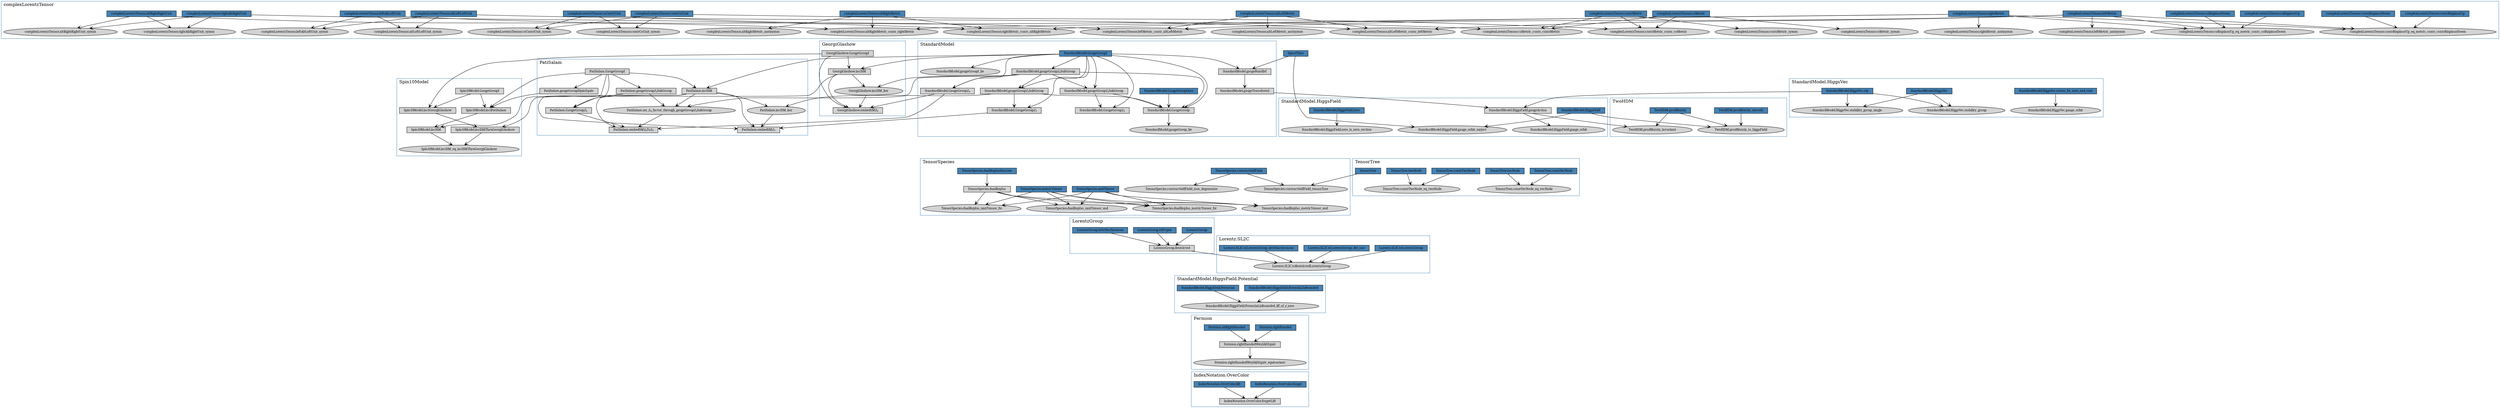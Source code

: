 strict digraph G {
    graph [
    pack=true;
    packmode="array1";
    ];
    tooltip = "Informal HepLean graph";
    node [margin="0.2,0.05";  fontsize=10;  fontname="Georgia", height=0.1];
    bgcolor="white";
    labelloc="t";
    labeljust="l";
    edge [arrowhead=vee];
subgraph cluster_TwoHDM
      {
          label="TwoHDM";
          color=steelblue;
              }
subgraph cluster_LorentzGroup
      {
          label="LorentzGroup";
          color=steelblue;
              }
subgraph cluster_StandardModel_HiggsVec
      {
          label="StandardModel.HiggsVec";
          color=steelblue;
              }
subgraph cluster_Fermion
      {
          label="Fermion";
          color=steelblue;
              }
subgraph cluster_TensorSpecies
      {
          label="TensorSpecies";
          color=steelblue;
              }
subgraph cluster_StandardModel
      {
          label="StandardModel";
          color=steelblue;
              }
subgraph cluster_GeorgiGlashow
      {
          label="GeorgiGlashow";
          color=steelblue;
              }
subgraph cluster_PatiSalam
      {
          label="PatiSalam";
          color=steelblue;
              }
subgraph cluster_complexLorentzTensor
      {
          label="complexLorentzTensor";
          color=steelblue;
              }
subgraph cluster_StandardModel_HiggsField
      {
          label="StandardModel.HiggsField";
          color=steelblue;
              }
subgraph cluster_Lorentz_SL2C
      {
          label="Lorentz.SL2C";
          color=steelblue;
              }
subgraph cluster_StandardModel_HiggsField_Potential
      {
          label="StandardModel.HiggsField.Potential";
          color=steelblue;
              }
subgraph cluster_TensorTree
      {
          label="TensorTree";
          color=steelblue;
              }
subgraph cluster_Spin10Model
      {
          label="Spin10Model";
          color=steelblue;
              }
subgraph cluster_IndexNotation_OverColor
      {
          label="IndexNotation.OverColor";
          color=steelblue;
              }
subgraph cluster_StandardModel { "StandardModel.GaugeGroupI"[label="StandardModel.GaugeGroupI", shape=box, style=filled, fillcolor=steelblue,
    tooltip="The global gauge group of the Standard Model with no discrete quotients.
The `I` in the Name is an indication of the statement that this has no discrete quotients. "]; }
subgraph cluster_StandardModel { "StandardModel.GaugeGroupI"[label="StandardModel.GaugeGroupI", shape=box, style=filled, fillcolor=steelblue,
    tooltip="The global gauge group of the Standard Model with no discrete quotients.
The `I` in the Name is an indication of the statement that this has no discrete quotients. "]; }
subgraph cluster_TwoHDM { "TwoHDM.prodMatrix"[label="TwoHDM.prodMatrix", shape=box, style=filled, fillcolor=steelblue,
    tooltip="For two Higgs fields `Φ₁` and `Φ₂`, the map from space time to 2 x 2 complex matrices
defined by `((Φ₁^†Φ₁, Φ₂^†Φ₁), (Φ₁^†Φ₂, Φ₂^†Φ₂))`. "]; }
subgraph cluster_TwoHDM { "TwoHDM.prodMatrix"[label="TwoHDM.prodMatrix", shape=box, style=filled, fillcolor=steelblue,
    tooltip="For two Higgs fields `Φ₁` and `Φ₂`, the map from space time to 2 x 2 complex matrices
defined by `((Φ₁^†Φ₁, Φ₂^†Φ₁), (Φ₁^†Φ₂, Φ₂^†Φ₂))`. "]; }
subgraph cluster_StandardModel_HiggsField { "StandardModel.HiggsField"[label="StandardModel.HiggsField", shape=box, style=filled, fillcolor=steelblue,
    tooltip="A Higgs field is a smooth section of the Higgs bundle. "]; }
subgraph cluster_TwoHDM { "TwoHDM.prodMatrix_smooth"[label="TwoHDM.prodMatrix_smooth", shape=box, style=filled, fillcolor=steelblue,
    tooltip="The map `prodMatrix` is a smooth function on spacetime. "]; }
subgraph cluster_complexLorentzTensor { "complexLorentzTensor.contrBispinorUp"[label="complexLorentzTensor.contrBispinorUp", shape=box, style=filled, fillcolor=steelblue,
    tooltip="A bispinor `pᵃᵃ` created from a lorentz vector `p^μ`. "]; }
subgraph cluster_complexLorentzTensor { "complexLorentzTensor.contrBispinorDown"[label="complexLorentzTensor.contrBispinorDown", shape=box, style=filled, fillcolor=steelblue,
    tooltip="A bispinor `pₐₐ` created from a lorentz vector `p^μ`. "]; }
subgraph cluster_complexLorentzTensor { "complexLorentzTensor.leftMetric"[label="complexLorentzTensor.leftMetric", shape=box, style=filled, fillcolor=steelblue,
    tooltip="The metric `εᵃᵃ` as a complex Lorentz tensor. "]; }
subgraph cluster_complexLorentzTensor { "complexLorentzTensor.rightMetric"[label="complexLorentzTensor.rightMetric", shape=box, style=filled, fillcolor=steelblue,
    tooltip="The metric `ε^{dot a}^{dot a}` as a complex Lorentz tensor. "]; }
subgraph cluster_complexLorentzTensor { "complexLorentzTensor.coBispinorUp"[label="complexLorentzTensor.coBispinorUp", shape=box, style=filled, fillcolor=steelblue,
    tooltip="A bispinor `pᵃᵃ` created from a lorentz vector `p_μ`. "]; }
subgraph cluster_complexLorentzTensor { "complexLorentzTensor.coBispinorDown"[label="complexLorentzTensor.coBispinorDown", shape=box, style=filled, fillcolor=steelblue,
    tooltip="A bispinor `pₐₐ` created from a lorentz vector `p_μ`. "]; }
subgraph cluster_complexLorentzTensor { "complexLorentzTensor.leftMetric"[label="complexLorentzTensor.leftMetric", shape=box, style=filled, fillcolor=steelblue,
    tooltip="The metric `εᵃᵃ` as a complex Lorentz tensor. "]; }
subgraph cluster_complexLorentzTensor { "complexLorentzTensor.rightMetric"[label="complexLorentzTensor.rightMetric", shape=box, style=filled, fillcolor=steelblue,
    tooltip="The metric `ε^{dot a}^{dot a}` as a complex Lorentz tensor. "]; }
subgraph cluster_complexLorentzTensor { "complexLorentzTensor.coMetric"[label="complexLorentzTensor.coMetric", shape=box, style=filled, fillcolor=steelblue,
    tooltip="The metric `ηᵢᵢ` as a complex Lorentz tensor. "]; }
subgraph cluster_complexLorentzTensor { "complexLorentzTensor.contrMetric"[label="complexLorentzTensor.contrMetric", shape=box, style=filled, fillcolor=steelblue,
    tooltip="The metric `ηⁱⁱ` as a complex Lorentz tensor. "]; }
subgraph cluster_complexLorentzTensor { "complexLorentzTensor.leftMetric"[label="complexLorentzTensor.leftMetric", shape=box, style=filled, fillcolor=steelblue,
    tooltip="The metric `εᵃᵃ` as a complex Lorentz tensor. "]; }
subgraph cluster_complexLorentzTensor { "complexLorentzTensor.rightMetric"[label="complexLorentzTensor.rightMetric", shape=box, style=filled, fillcolor=steelblue,
    tooltip="The metric `ε^{dot a}^{dot a}` as a complex Lorentz tensor. "]; }
subgraph cluster_complexLorentzTensor { "complexLorentzTensor.altLeftMetric"[label="complexLorentzTensor.altLeftMetric", shape=box, style=filled, fillcolor=steelblue,
    tooltip="The metric `εₐₐ` as a complex Lorentz tensor. "]; }
subgraph cluster_complexLorentzTensor { "complexLorentzTensor.altRightMetric"[label="complexLorentzTensor.altRightMetric", shape=box, style=filled, fillcolor=steelblue,
    tooltip="The metric `ε_{dot a}_{dot a}` as a complex Lorentz tensor. "]; }
subgraph cluster_complexLorentzTensor { "complexLorentzTensor.coMetric"[label="complexLorentzTensor.coMetric", shape=box, style=filled, fillcolor=steelblue,
    tooltip="The metric `ηᵢᵢ` as a complex Lorentz tensor. "]; }
subgraph cluster_complexLorentzTensor { "complexLorentzTensor.contrMetric"[label="complexLorentzTensor.contrMetric", shape=box, style=filled, fillcolor=steelblue,
    tooltip="The metric `ηⁱⁱ` as a complex Lorentz tensor. "]; }
subgraph cluster_complexLorentzTensor { "complexLorentzTensor.coContrUnit"[label="complexLorentzTensor.coContrUnit", shape=box, style=filled, fillcolor=steelblue,
    tooltip="The unit `δᵢⁱ` as a complex Lorentz tensor. "]; }
subgraph cluster_complexLorentzTensor { "complexLorentzTensor.contrMetric"[label="complexLorentzTensor.contrMetric", shape=box, style=filled, fillcolor=steelblue,
    tooltip="The metric `ηⁱⁱ` as a complex Lorentz tensor. "]; }
subgraph cluster_complexLorentzTensor { "complexLorentzTensor.coMetric"[label="complexLorentzTensor.coMetric", shape=box, style=filled, fillcolor=steelblue,
    tooltip="The metric `ηᵢᵢ` as a complex Lorentz tensor. "]; }
subgraph cluster_complexLorentzTensor { "complexLorentzTensor.contrCoUnit"[label="complexLorentzTensor.contrCoUnit", shape=box, style=filled, fillcolor=steelblue,
    tooltip="The unit `δⁱᵢ` as a complex Lorentz tensor. "]; }
subgraph cluster_complexLorentzTensor { "complexLorentzTensor.leftMetric"[label="complexLorentzTensor.leftMetric", shape=box, style=filled, fillcolor=steelblue,
    tooltip="The metric `εᵃᵃ` as a complex Lorentz tensor. "]; }
subgraph cluster_complexLorentzTensor { "complexLorentzTensor.altLeftMetric"[label="complexLorentzTensor.altLeftMetric", shape=box, style=filled, fillcolor=steelblue,
    tooltip="The metric `εₐₐ` as a complex Lorentz tensor. "]; }
subgraph cluster_complexLorentzTensor { "complexLorentzTensor.leftAltLeftUnit"[label="complexLorentzTensor.leftAltLeftUnit", shape=box, style=filled, fillcolor=steelblue,
    tooltip="The unit `δᵃₐ` as a complex Lorentz tensor. "]; }
subgraph cluster_complexLorentzTensor { "complexLorentzTensor.rightMetric"[label="complexLorentzTensor.rightMetric", shape=box, style=filled, fillcolor=steelblue,
    tooltip="The metric `ε^{dot a}^{dot a}` as a complex Lorentz tensor. "]; }
subgraph cluster_complexLorentzTensor { "complexLorentzTensor.altRightMetric"[label="complexLorentzTensor.altRightMetric", shape=box, style=filled, fillcolor=steelblue,
    tooltip="The metric `ε_{dot a}_{dot a}` as a complex Lorentz tensor. "]; }
subgraph cluster_complexLorentzTensor { "complexLorentzTensor.rightAltRightUnit"[label="complexLorentzTensor.rightAltRightUnit", shape=box, style=filled, fillcolor=steelblue,
    tooltip="The unit `δ^{dot a}_{dot a}` as a complex Lorentz tensor. "]; }
subgraph cluster_complexLorentzTensor { "complexLorentzTensor.altLeftMetric"[label="complexLorentzTensor.altLeftMetric", shape=box, style=filled, fillcolor=steelblue,
    tooltip="The metric `εₐₐ` as a complex Lorentz tensor. "]; }
subgraph cluster_complexLorentzTensor { "complexLorentzTensor.leftMetric"[label="complexLorentzTensor.leftMetric", shape=box, style=filled, fillcolor=steelblue,
    tooltip="The metric `εᵃᵃ` as a complex Lorentz tensor. "]; }
subgraph cluster_complexLorentzTensor { "complexLorentzTensor.altLeftLeftUnit"[label="complexLorentzTensor.altLeftLeftUnit", shape=box, style=filled, fillcolor=steelblue,
    tooltip="The unit `δₐᵃ` as a complex Lorentz tensor. "]; }
subgraph cluster_complexLorentzTensor { "complexLorentzTensor.altRightMetric"[label="complexLorentzTensor.altRightMetric", shape=box, style=filled, fillcolor=steelblue,
    tooltip="The metric `ε_{dot a}_{dot a}` as a complex Lorentz tensor. "]; }
subgraph cluster_complexLorentzTensor { "complexLorentzTensor.rightMetric"[label="complexLorentzTensor.rightMetric", shape=box, style=filled, fillcolor=steelblue,
    tooltip="The metric `ε^{dot a}^{dot a}` as a complex Lorentz tensor. "]; }
subgraph cluster_complexLorentzTensor { "complexLorentzTensor.altRightRightUnit"[label="complexLorentzTensor.altRightRightUnit", shape=box, style=filled, fillcolor=steelblue,
    tooltip="The unit `δ_{dot a}^{dot a}` as a complex Lorentz tensor. "]; }
subgraph cluster_complexLorentzTensor { "complexLorentzTensor.coContrUnit"[label="complexLorentzTensor.coContrUnit", shape=box, style=filled, fillcolor=steelblue,
    tooltip="The unit `δᵢⁱ` as a complex Lorentz tensor. "]; }
subgraph cluster_complexLorentzTensor { "complexLorentzTensor.contrCoUnit"[label="complexLorentzTensor.contrCoUnit", shape=box, style=filled, fillcolor=steelblue,
    tooltip="The unit `δⁱᵢ` as a complex Lorentz tensor. "]; }
subgraph cluster_complexLorentzTensor { "complexLorentzTensor.contrCoUnit"[label="complexLorentzTensor.contrCoUnit", shape=box, style=filled, fillcolor=steelblue,
    tooltip="The unit `δⁱᵢ` as a complex Lorentz tensor. "]; }
subgraph cluster_complexLorentzTensor { "complexLorentzTensor.coContrUnit"[label="complexLorentzTensor.coContrUnit", shape=box, style=filled, fillcolor=steelblue,
    tooltip="The unit `δᵢⁱ` as a complex Lorentz tensor. "]; }
subgraph cluster_complexLorentzTensor { "complexLorentzTensor.altLeftLeftUnit"[label="complexLorentzTensor.altLeftLeftUnit", shape=box, style=filled, fillcolor=steelblue,
    tooltip="The unit `δₐᵃ` as a complex Lorentz tensor. "]; }
subgraph cluster_complexLorentzTensor { "complexLorentzTensor.leftAltLeftUnit"[label="complexLorentzTensor.leftAltLeftUnit", shape=box, style=filled, fillcolor=steelblue,
    tooltip="The unit `δᵃₐ` as a complex Lorentz tensor. "]; }
subgraph cluster_complexLorentzTensor { "complexLorentzTensor.leftAltLeftUnit"[label="complexLorentzTensor.leftAltLeftUnit", shape=box, style=filled, fillcolor=steelblue,
    tooltip="The unit `δᵃₐ` as a complex Lorentz tensor. "]; }
subgraph cluster_complexLorentzTensor { "complexLorentzTensor.altLeftLeftUnit"[label="complexLorentzTensor.altLeftLeftUnit", shape=box, style=filled, fillcolor=steelblue,
    tooltip="The unit `δₐᵃ` as a complex Lorentz tensor. "]; }
subgraph cluster_complexLorentzTensor { "complexLorentzTensor.altRightRightUnit"[label="complexLorentzTensor.altRightRightUnit", shape=box, style=filled, fillcolor=steelblue,
    tooltip="The unit `δ_{dot a}^{dot a}` as a complex Lorentz tensor. "]; }
subgraph cluster_complexLorentzTensor { "complexLorentzTensor.rightAltRightUnit"[label="complexLorentzTensor.rightAltRightUnit", shape=box, style=filled, fillcolor=steelblue,
    tooltip="The unit `δ^{dot a}_{dot a}` as a complex Lorentz tensor. "]; }
subgraph cluster_complexLorentzTensor { "complexLorentzTensor.rightAltRightUnit"[label="complexLorentzTensor.rightAltRightUnit", shape=box, style=filled, fillcolor=steelblue,
    tooltip="The unit `δ^{dot a}_{dot a}` as a complex Lorentz tensor. "]; }
subgraph cluster_complexLorentzTensor { "complexLorentzTensor.altRightRightUnit"[label="complexLorentzTensor.altRightRightUnit", shape=box, style=filled, fillcolor=steelblue,
    tooltip="The unit `δ_{dot a}^{dot a}` as a complex Lorentz tensor. "]; }
subgraph cluster_LorentzGroup { "LorentzGroup"[label="LorentzGroup", shape=box, style=filled, fillcolor=steelblue,
    tooltip="The Lorentz group is the subset of matrices for which
`Λ * dual Λ = 1`. "]; }
subgraph cluster_LorentzGroup { "LorentzGroup.IsProper"[label="LorentzGroup.IsProper", shape=box, style=filled, fillcolor=steelblue,
    tooltip="A Lorentz Matrix is proper if its determinant is 1. "]; }
subgraph cluster_LorentzGroup { "LorentzGroup.IsOrthochronous"[label="LorentzGroup.IsOrthochronous", shape=box, style=filled, fillcolor=steelblue,
    tooltip="A Lorentz transformation is `orthochronous` if its `0 0` element is non-negative. "]; }
subgraph cluster_Lorentz_SL2C { "Lorentz.SL2C.toLorentzGroup"[label="Lorentz.SL2C.toLorentzGroup", shape=box, style=filled, fillcolor=steelblue,
    tooltip="The group homomorphism from `SL(2, ℂ)` to the Lorentz group `𝓛`. "]; }
subgraph cluster_Lorentz_SL2C { "Lorentz.SL2C.toLorentzGroup_det_one"[label="Lorentz.SL2C.toLorentzGroup_det_one", shape=box, style=filled, fillcolor=steelblue,
    tooltip="The determinant of the image of `SL(2, ℂ)` in the Lorentz group is one. "]; }
subgraph cluster_Lorentz_SL2C { "Lorentz.SL2C.toLorentzGroup_isOrthochronous"[label="Lorentz.SL2C.toLorentzGroup_isOrthochronous", shape=box, style=filled, fillcolor=steelblue,
    tooltip="The image of `SL(2, ℂ)` in the Lorentz group is orthochronous. "]; }
subgraph cluster_Fermion { "Fermion.rightHanded"[label="Fermion.rightHanded", shape=box, style=filled, fillcolor=steelblue,
    tooltip="The vector space ℂ^2 carrying the conjugate representation of SL(2,C).
In index notation corresponds to a Weyl fermion with indices ψ^{dot a}. "]; }
subgraph cluster_Fermion { "Fermion.altRightHanded"[label="Fermion.altRightHanded", shape=box, style=filled, fillcolor=steelblue,
    tooltip="The vector space ℂ^2 carrying the representation of SL(2,C) given by
M → (M⁻¹)^†.
In index notation this corresponds to a Weyl fermion with index `ψ_{dot a}`. "]; }
subgraph cluster_StandardModel { "StandardModel.GaugeGroupI"[label="StandardModel.GaugeGroupI", shape=box, style=filled, fillcolor=steelblue,
    tooltip="The global gauge group of the Standard Model with no discrete quotients.
The `I` in the Name is an indication of the statement that this has no discrete quotients. "]; }
subgraph cluster_StandardModel { "StandardModel.GaugeGroupI"[label="StandardModel.GaugeGroupI", shape=box, style=filled, fillcolor=steelblue,
    tooltip="The global gauge group of the Standard Model with no discrete quotients.
The `I` in the Name is an indication of the statement that this has no discrete quotients. "]; }
subgraph cluster_StandardModel { "StandardModel.GaugeGroupI"[label="StandardModel.GaugeGroupI", shape=box, style=filled, fillcolor=steelblue,
    tooltip="The global gauge group of the Standard Model with no discrete quotients.
The `I` in the Name is an indication of the statement that this has no discrete quotients. "]; }
subgraph cluster_StandardModel { "StandardModel.GaugeGroupI"[label="StandardModel.GaugeGroupI", shape=box, style=filled, fillcolor=steelblue,
    tooltip="The global gauge group of the Standard Model with no discrete quotients.
The `I` in the Name is an indication of the statement that this has no discrete quotients. "]; }
subgraph cluster_StandardModel { "StandardModel.GaugeGroupI"[label="StandardModel.GaugeGroupI", shape=box, style=filled, fillcolor=steelblue,
    tooltip="The global gauge group of the Standard Model with no discrete quotients.
The `I` in the Name is an indication of the statement that this has no discrete quotients. "]; }
subgraph cluster_StandardModel { "StandardModel.GaugeGroupI"[label="StandardModel.GaugeGroupI", shape=box, style=filled, fillcolor=steelblue,
    tooltip="The global gauge group of the Standard Model with no discrete quotients.
The `I` in the Name is an indication of the statement that this has no discrete quotients. "]; }
subgraph cluster_StandardModel { "StandardModel.GaugeGroupI"[label="StandardModel.GaugeGroupI", shape=box, style=filled, fillcolor=steelblue,
    tooltip="The global gauge group of the Standard Model with no discrete quotients.
The `I` in the Name is an indication of the statement that this has no discrete quotients. "]; }
subgraph cluster_StandardModel { "StandardModel.GaugeGroupQuot"[label="StandardModel.GaugeGroupQuot", shape=box, style=filled, fillcolor=steelblue,
    tooltip="Specifies the allowed quotients of `SU(3) x SU(2) x U(1)` which give a valid
gauge group of the Standard Model. "]; }
subgraph cluster_StandardModel { "StandardModel.GaugeGroupI"[label="StandardModel.GaugeGroupI", shape=box, style=filled, fillcolor=steelblue,
    tooltip="The global gauge group of the Standard Model with no discrete quotients.
The `I` in the Name is an indication of the statement that this has no discrete quotients. "]; }
subgraph cluster_StandardModel { "StandardModel.GaugeGroupI"[label="StandardModel.GaugeGroupI", shape=box, style=filled, fillcolor=steelblue,
    tooltip="The global gauge group of the Standard Model with no discrete quotients.
The `I` in the Name is an indication of the statement that this has no discrete quotients. "]; }
"SpaceTime"[label="SpaceTime", shape=box, style=filled, fillcolor=steelblue,
    tooltip="The space-time "]
subgraph cluster_StandardModel_HiggsField { "StandardModel.HiggsField.zero"[label="StandardModel.HiggsField.zero", shape=box, style=filled, fillcolor=steelblue,
    tooltip="The higgs field which is all zero. "]; }
subgraph cluster_StandardModel_HiggsVec { "StandardModel.HiggsVec.rotate_fst_zero_snd_real"[label="StandardModel.HiggsVec.rotate_fst_zero_snd_real", shape=box, style=filled, fillcolor=steelblue,
    tooltip="For every Higgs vector there exists an element of the gauge group which rotates that
Higgs vector to have `0` in the first component and be a non-negative real in the second
componenet. "]; }
subgraph cluster_StandardModel_HiggsVec { "StandardModel.HiggsVec"[label="StandardModel.HiggsVec", shape=box, style=filled, fillcolor=steelblue,
    tooltip="The complex vector space in which the Higgs field takes values. "]; }
subgraph cluster_StandardModel_HiggsVec { "StandardModel.HiggsVec.rep"[label="StandardModel.HiggsVec.rep", shape=box, style=filled, fillcolor=steelblue,
    tooltip="The representation of the gauge group acting on `higgsVec`. "]; }
subgraph cluster_StandardModel_HiggsVec { "StandardModel.HiggsVec"[label="StandardModel.HiggsVec", shape=box, style=filled, fillcolor=steelblue,
    tooltip="The complex vector space in which the Higgs field takes values. "]; }
subgraph cluster_StandardModel_HiggsVec { "StandardModel.HiggsVec.rep"[label="StandardModel.HiggsVec.rep", shape=box, style=filled, fillcolor=steelblue,
    tooltip="The representation of the gauge group acting on `higgsVec`. "]; }
subgraph cluster_StandardModel_HiggsVec { "StandardModel.HiggsVec.rep"[label="StandardModel.HiggsVec.rep", shape=box, style=filled, fillcolor=steelblue,
    tooltip="The representation of the gauge group acting on `higgsVec`. "]; }
subgraph cluster_StandardModel_HiggsField { "StandardModel.HiggsField"[label="StandardModel.HiggsField", shape=box, style=filled, fillcolor=steelblue,
    tooltip="A Higgs field is a smooth section of the Higgs bundle. "]; }
"SpaceTime"[label="SpaceTime", shape=box, style=filled, fillcolor=steelblue,
    tooltip="The space-time "]
subgraph cluster_StandardModel_HiggsField_Potential { "StandardModel.HiggsField.Potential.IsBounded"[label="StandardModel.HiggsField.Potential.IsBounded", shape=box, style=filled, fillcolor=steelblue,
    tooltip="The proposition on the coefficients for a potential to be bounded. "]; }
subgraph cluster_StandardModel_HiggsField_Potential { "StandardModel.HiggsField.Potential"[label="StandardModel.HiggsField.Potential", shape=box, style=filled, fillcolor=steelblue,
    tooltip="The parameters of the Higgs potential. "]; }
subgraph cluster_IndexNotation_OverColor { "IndexNotation.OverColor.forget"[label="IndexNotation.OverColor.forget", shape=box, style=filled, fillcolor=steelblue,
    tooltip="The forgetful map from `BraidedFunctor (OverColor C) (Rep k G)` to `Discrete C ⥤ Rep k G`
built on the inclusion `incl` and forgetting the monoidal structure. "]; }
subgraph cluster_IndexNotation_OverColor { "IndexNotation.OverColor.lift"[label="IndexNotation.OverColor.lift", shape=box, style=filled, fillcolor=steelblue,
    tooltip="The functor taking functors in `Discrete C ⥤ Rep k G` to monoidal functors in
`BraidedFunctor (OverColor C) (Rep k G)`, built on the PiTensorProduct. "]; }
subgraph cluster_TensorSpecies { "TensorSpecies.contractSelfField"[label="TensorSpecies.contractSelfField", shape=box, style=filled, fillcolor=steelblue,
    tooltip="The contraction of two vectors in a tensor species of the same color, as a linear
map to the underlying field. "]; }
subgraph cluster_TensorSpecies { "TensorSpecies.contractSelfField"[label="TensorSpecies.contractSelfField", shape=box, style=filled, fillcolor=steelblue,
    tooltip="The contraction of two vectors in a tensor species of the same color, as a linear
map to the underlying field. "]; }
subgraph cluster_TensorTree { "TensorTree"[label="TensorTree", shape=box, style=filled, fillcolor=steelblue,
    tooltip="A syntax tree for tensor expressions. "]; }
subgraph cluster_TensorSpecies { "TensorSpecies.dualRepIsoDiscrete"[label="TensorSpecies.dualRepIsoDiscrete", shape=box, style=filled, fillcolor=steelblue,
    tooltip="The isomorphism between the representation associated with a color, and that associated with
its dual. "]; }
subgraph cluster_TensorSpecies { "TensorSpecies.unitTensor"[label="TensorSpecies.unitTensor", shape=box, style=filled, fillcolor=steelblue,
    tooltip="The unit of a tensor species in a `PiTensorProduct`. "]; }
subgraph cluster_TensorSpecies { "TensorSpecies.metricTensor"[label="TensorSpecies.metricTensor", shape=box, style=filled, fillcolor=steelblue,
    tooltip="The metric of a tensor species in a `PiTensorProduct`. "]; }
subgraph cluster_TensorSpecies { "TensorSpecies.unitTensor"[label="TensorSpecies.unitTensor", shape=box, style=filled, fillcolor=steelblue,
    tooltip="The unit of a tensor species in a `PiTensorProduct`. "]; }
subgraph cluster_TensorSpecies { "TensorSpecies.metricTensor"[label="TensorSpecies.metricTensor", shape=box, style=filled, fillcolor=steelblue,
    tooltip="The metric of a tensor species in a `PiTensorProduct`. "]; }
subgraph cluster_TensorSpecies { "TensorSpecies.unitTensor"[label="TensorSpecies.unitTensor", shape=box, style=filled, fillcolor=steelblue,
    tooltip="The unit of a tensor species in a `PiTensorProduct`. "]; }
subgraph cluster_TensorSpecies { "TensorSpecies.metricTensor"[label="TensorSpecies.metricTensor", shape=box, style=filled, fillcolor=steelblue,
    tooltip="The metric of a tensor species in a `PiTensorProduct`. "]; }
subgraph cluster_TensorSpecies { "TensorSpecies.unitTensor"[label="TensorSpecies.unitTensor", shape=box, style=filled, fillcolor=steelblue,
    tooltip="The unit of a tensor species in a `PiTensorProduct`. "]; }
subgraph cluster_TensorSpecies { "TensorSpecies.metricTensor"[label="TensorSpecies.metricTensor", shape=box, style=filled, fillcolor=steelblue,
    tooltip="The metric of a tensor species in a `PiTensorProduct`. "]; }
subgraph cluster_TensorTree { "TensorTree.constVecNode"[label="TensorTree.constVecNode", shape=box, style=filled, fillcolor=steelblue,
    tooltip="A constant vector. "]; }
subgraph cluster_TensorTree { "TensorTree.vecNode"[label="TensorTree.vecNode", shape=box, style=filled, fillcolor=steelblue,
    tooltip="A node consisting of a single vector. "]; }
subgraph cluster_TensorTree { "TensorTree.constTwoNode"[label="TensorTree.constTwoNode", shape=box, style=filled, fillcolor=steelblue,
    tooltip="A constant two tensor (e.g. metric and unit). "]; }
subgraph cluster_TensorTree { "TensorTree.twoNode"[label="TensorTree.twoNode", shape=box, style=filled, fillcolor=steelblue,
    tooltip="A node consisting of a two tensor. "]; }
subgraph cluster_GeorgiGlashow { "GeorgiGlashow.GaugeGroupI"[label="GeorgiGlashow.GaugeGroupI", shape=box, style=filled, fillcolor=lightgray,
    tooltip="The gauge group of the Georgi-Glashow model, i.e., `SU(5)`. "]; }
subgraph cluster_GeorgiGlashow { "GeorgiGlashow.inclSM"[label="GeorgiGlashow.inclSM", shape=box, style=filled, fillcolor=lightgray,
    tooltip="The homomorphism of the Standard Model gauge group into the Georgi-Glashow gauge group, i.e.,
the group homomorphism `SU(3) × SU(2) × U(1) → SU(5)` taking `(h, g, α)` to
`blockdiag (α ^ 3 g, α ^ (-2) h)`.

See page 34 of https://math.ucr.edu/home/baez/guts.pdf
"]; }
subgraph cluster_GeorgiGlashow { "GeorgiGlashow.inclSM_ker"[label="GeorgiGlashow.inclSM_ker", shape=ellipse, style=filled, fillcolor=lightgray,
    tooltip="The kernel of the map `inclSM` is equal to the subgroup `StandardModel.gaugeGroupℤ₆SubGroup`.

See page 34 of https://math.ucr.edu/home/baez/guts.pdf
"]; }
subgraph cluster_GeorgiGlashow { "GeorgiGlashow.embedSMℤ₆"[label="GeorgiGlashow.embedSMℤ₆", shape=box, style=filled, fillcolor=lightgray,
    tooltip="The group embedding from `StandardModel.GaugeGroupℤ₆` to `GaugeGroupI` induced by `inclSM` by
quotienting by the kernal `inclSM_ker`.
"]; }
subgraph cluster_PatiSalam { "PatiSalam.GaugeGroupI"[label="PatiSalam.GaugeGroupI", shape=box, style=filled, fillcolor=lightgray,
    tooltip="The gauge group of the Pati-Salam model (unquotiented by ℤ₂), i.e., `SU(4) × SU(2) × SU(2)`. "]; }
subgraph cluster_PatiSalam { "PatiSalam.inclSM"[label="PatiSalam.inclSM", shape=box, style=filled, fillcolor=lightgray,
    tooltip="The homomorphism of the Standard Model gauge group into the Pati-Salam gauge group, i.e., the
group homomorphism `SU(3) × SU(2) × U(1) → SU(4) × SU(2) × SU(2)` taking `(h, g, α)` to
`(blockdiag (α h, α ^ (-3)), g, diag (α ^ 3, α ^(-3))`.

See page 54 of https://math.ucr.edu/home/baez/guts.pdf
"]; }
subgraph cluster_PatiSalam { "PatiSalam.inclSM_ker"[label="PatiSalam.inclSM_ker", shape=ellipse, style=filled, fillcolor=lightgray,
    tooltip="The kernel of the map `inclSM` is equal to the subgroup `StandardModel.gaugeGroupℤ₃SubGroup`.

See footnote 10 of https://arxiv.org/pdf/2201.07245
"]; }
subgraph cluster_PatiSalam { "PatiSalam.embedSMℤ₃"[label="PatiSalam.embedSMℤ₃", shape=box, style=filled, fillcolor=lightgray,
    tooltip="The group embedding from `StandardModel.GaugeGroupℤ₃` to `GaugeGroupI` induced by `inclSM` by
quotienting by the kernal `inclSM_ker`.
"]; }
subgraph cluster_PatiSalam { "PatiSalam.gaugeGroupISpinEquiv"[label="PatiSalam.gaugeGroupISpinEquiv", shape=box, style=filled, fillcolor=lightgray,
    tooltip="The equivalence between `GaugeGroupI` and `Spin(6) × Spin(4)`. "]; }
subgraph cluster_PatiSalam { "PatiSalam.gaugeGroupℤ₂SubGroup"[label="PatiSalam.gaugeGroupℤ₂SubGroup", shape=box, style=filled, fillcolor=lightgray,
    tooltip="The ℤ₂-subgroup of the un-quotiented gauge group which acts trivially on all particles in the
standard model, i.e., the ℤ₂-subgroup of `GaugeGroupI` with the non-trivial element `(-1, -1, -1)`.

See https://math.ucr.edu/home/baez/guts.pdf
"]; }
subgraph cluster_PatiSalam { "PatiSalam.GaugeGroupℤ₂"[label="PatiSalam.GaugeGroupℤ₂", shape=box, style=filled, fillcolor=lightgray,
    tooltip="The gauge group of the Pati-Salam model with a ℤ₂ quotient, i.e., the quotient of `GaugeGroupI`
by the ℤ₂-subgroup `gaugeGroupℤ₂SubGroup`.

See https://math.ucr.edu/home/baez/guts.pdf
"]; }
subgraph cluster_PatiSalam { "PatiSalam.sm_ℤ₆_factor_through_gaugeGroupℤ₂SubGroup"[label="PatiSalam.sm_ℤ₆_factor_through_gaugeGroupℤ₂SubGroup", shape=ellipse, style=filled, fillcolor=lightgray,
    tooltip="The group `StandardModel.gaugeGroupℤ₆SubGroup` under the homomorphism `embedSM` factors through
the subgroup `gaugeGroupℤ₂SubGroup`.
"]; }
subgraph cluster_PatiSalam { "PatiSalam.embedSMℤ₆Toℤ₂"[label="PatiSalam.embedSMℤ₆Toℤ₂", shape=box, style=filled, fillcolor=lightgray,
    tooltip="The group homomorphism from `StandardModel.GaugeGroupℤ₆` to `GaugeGroupℤ₂` induced by `embedSM`.
"]; }
subgraph cluster_Spin10Model { "Spin10Model.GaugeGroupI"[label="Spin10Model.GaugeGroupI", shape=box, style=filled, fillcolor=lightgray,
    tooltip="The gauge group of the Spin(10) model, i.e., the group `Spin(10)`. "]; }
subgraph cluster_Spin10Model { "Spin10Model.inclPatiSalam"[label="Spin10Model.inclPatiSalam", shape=box, style=filled, fillcolor=lightgray,
    tooltip="The inclusion of the Pati-Salam gauge group into Spin(10), i.e., the lift of the embedding
`SO(6) × SO(4) → SO(10)` to universal covers, giving a homomorphism `Spin(6) × Spin(4) → Spin(10)`.
Precomposed with the isomorphism, `PatiSalam.gaugeGroupISpinEquiv`, between `SU(4) × SU(2) × SU(2)`
and `Spin(6) × Spin(4)`.

See page 56 of https://math.ucr.edu/home/baez/guts.pdf
"]; }
subgraph cluster_Spin10Model { "Spin10Model.inclSM"[label="Spin10Model.inclSM", shape=box, style=filled, fillcolor=lightgray,
    tooltip="The inclusion of the Standard Model gauge group into Spin(10), i.e., the compoisiton of
`embedPatiSalam` and `PatiSalam.inclSM`.

See page 56 of https://math.ucr.edu/home/baez/guts.pdf
"]; }
subgraph cluster_Spin10Model { "Spin10Model.inclGeorgiGlashow"[label="Spin10Model.inclGeorgiGlashow", shape=box, style=filled, fillcolor=lightgray,
    tooltip="The inclusion of the Georgi-Glashow gauge group into Spin(10), i.e., the Lie group homomorphism
from `SU(n) → Spin(2n)` discussed on page 46 of https://math.ucr.edu/home/baez/guts.pdf for `n = 5`.
"]; }
subgraph cluster_Spin10Model { "Spin10Model.inclSMThruGeorgiGlashow"[label="Spin10Model.inclSMThruGeorgiGlashow", shape=box, style=filled, fillcolor=lightgray,
    tooltip="The inclusion of the Standard Model gauge group into Spin(10), i.e., the composition of
`inclGeorgiGlashow` and `GeorgiGlashow.inclSM`.
"]; }
subgraph cluster_Spin10Model { "Spin10Model.inclSM_eq_inclSMThruGeorgiGlashow"[label="Spin10Model.inclSM_eq_inclSMThruGeorgiGlashow", shape=ellipse, style=filled, fillcolor=lightgray,
    tooltip="The inclusion `inclSM` is equal to the inclusion `inclSMThruGeorgiGlashow`. "]; }
subgraph cluster_TwoHDM { "TwoHDM.prodMatrix_invariant"[label="TwoHDM.prodMatrix_invariant", shape=ellipse, style=filled, fillcolor=lightgray,
    tooltip="The map `prodMatrix` is invariant under the simultanous action of `gaugeAction` on the two Higgs
fields. "]; }
subgraph cluster_TwoHDM { "TwoHDM.prodMatrix_to_higgsField"[label="TwoHDM.prodMatrix_to_higgsField", shape=ellipse, style=filled, fillcolor=lightgray,
    tooltip="Given any smooth map `f` from spacetime to 2-by-2 complex matrices landing on positive
semi-definite matrices, there exist smooth Higgs fields `Φ1` and `Φ2` such that `f` is equal to
`prodMatrix Φ1 Φ2`.

See https://arxiv.org/pdf/hep-ph/0605184
"]; }
subgraph cluster_complexLorentzTensor { "complexLorentzTensor.contrBispinorUp_eq_metric_contr_contrBispinorDown"[label="complexLorentzTensor.contrBispinorUp_eq_metric_contr_contrBispinorDown", shape=ellipse, style=filled, fillcolor=lightgray,
    tooltip="`{contrBispinorUp p | α β = εL | α α' ⊗ εR | β β'⊗ contrBispinorDown p | α' β' }ᵀ`.

Proof: expand `contrBispinorDown` and use fact that metrics contract to the identity.
"]; }
subgraph cluster_complexLorentzTensor { "complexLorentzTensor.coBispinorUp_eq_metric_contr_coBispinorDown"[label="complexLorentzTensor.coBispinorUp_eq_metric_contr_coBispinorDown", shape=ellipse, style=filled, fillcolor=lightgray,
    tooltip="`{coBispinorUp p | α β = εL | α α' ⊗ εR | β β'⊗ coBispinorDown p | α' β' }ᵀ`.

proof: expand `coBispinorDown` and use fact that metrics contract to the identity.
"]; }
subgraph cluster_complexLorentzTensor { "complexLorentzTensor.coMetric_symm"[label="complexLorentzTensor.coMetric_symm", shape=ellipse, style=filled, fillcolor=lightgray,
    tooltip="The covariant metric is symmetric `{η' | μ ν = η' | ν μ}ᵀ`. "]; }
subgraph cluster_complexLorentzTensor { "complexLorentzTensor.contrMetric_symm"[label="complexLorentzTensor.contrMetric_symm", shape=ellipse, style=filled, fillcolor=lightgray,
    tooltip="The contravariant metric is symmetric `{η | μ ν = η | ν μ}ᵀ`. "]; }
subgraph cluster_complexLorentzTensor { "complexLorentzTensor.leftMetric_antisymm"[label="complexLorentzTensor.leftMetric_antisymm", shape=ellipse, style=filled, fillcolor=lightgray,
    tooltip="The left metric is antisymmetric `{εL | α α' = - εL | α' α}ᵀ`. "]; }
subgraph cluster_complexLorentzTensor { "complexLorentzTensor.rightMetric_antisymm"[label="complexLorentzTensor.rightMetric_antisymm", shape=ellipse, style=filled, fillcolor=lightgray,
    tooltip="The right metric is antisymmetric `{εR | β β' = - εR | β' β}ᵀ`. "]; }
subgraph cluster_complexLorentzTensor { "complexLorentzTensor.altLeftMetric_antisymm"[label="complexLorentzTensor.altLeftMetric_antisymm", shape=ellipse, style=filled, fillcolor=lightgray,
    tooltip="The alt-left metric is antisymmetric `{εL' | α α' = - εL' | α' α}ᵀ`. "]; }
subgraph cluster_complexLorentzTensor { "complexLorentzTensor.altRightMetric_antisymm"[label="complexLorentzTensor.altRightMetric_antisymm", shape=ellipse, style=filled, fillcolor=lightgray,
    tooltip="The alt-right metric is antisymmetric `{εR' | β β' = - εR' | β' β}ᵀ`. "]; }
subgraph cluster_complexLorentzTensor { "complexLorentzTensor.coMetric_contr_contrMetric"[label="complexLorentzTensor.coMetric_contr_contrMetric", shape=ellipse, style=filled, fillcolor=lightgray,
    tooltip="The contraction of the covariant metric with the contravariant metric is the unit
`{η' | μ ρ ⊗ η | ρ ν = δ' | μ ν}ᵀ`.
"]; }
subgraph cluster_complexLorentzTensor { "complexLorentzTensor.contrMetric_contr_coMetric"[label="complexLorentzTensor.contrMetric_contr_coMetric", shape=ellipse, style=filled, fillcolor=lightgray,
    tooltip="The contraction of the contravariant metric with the covariant metric is the unit
`{η | μ ρ ⊗ η' | ρ ν = δ | μ ν}ᵀ`.
"]; }
subgraph cluster_complexLorentzTensor { "complexLorentzTensor.leftMetric_contr_altLeftMetric"[label="complexLorentzTensor.leftMetric_contr_altLeftMetric", shape=ellipse, style=filled, fillcolor=lightgray,
    tooltip="The contraction of the left metric with the alt-left metric is the unit
`{εL | α β ⊗ εL' | β γ = δL | α γ}ᵀ`.
"]; }
subgraph cluster_complexLorentzTensor { "complexLorentzTensor.rightMetric_contr_altRightMetric"[label="complexLorentzTensor.rightMetric_contr_altRightMetric", shape=ellipse, style=filled, fillcolor=lightgray,
    tooltip="The contraction of the right metric with the alt-right metric is the unit
`{εR | α β ⊗ εR' | β γ = δR | α γ}ᵀ`.
"]; }
subgraph cluster_complexLorentzTensor { "complexLorentzTensor.altLeftMetric_contr_leftMetric"[label="complexLorentzTensor.altLeftMetric_contr_leftMetric", shape=ellipse, style=filled, fillcolor=lightgray,
    tooltip="The contraction of the alt-left metric with the left metric is the unit
`{εL' | α β ⊗ εL | β γ = δL' | α γ}ᵀ`.
"]; }
subgraph cluster_complexLorentzTensor { "complexLorentzTensor.altRightMetric_contr_rightMetric"[label="complexLorentzTensor.altRightMetric_contr_rightMetric", shape=ellipse, style=filled, fillcolor=lightgray,
    tooltip="The contraction of the alt-right metric with the right metric is the unit
`{εR' | α β ⊗ εR | β γ = δR' | α γ}ᵀ`.
"]; }
subgraph cluster_complexLorentzTensor { "complexLorentzTensor.coContrUnit_symm"[label="complexLorentzTensor.coContrUnit_symm", shape=ellipse, style=filled, fillcolor=lightgray,
    tooltip="Swapping indices of `coContrUnit` returns `contrCoUnit`: `{δ' | μ ν = δ | ν μ}ᵀ`. "]; }
subgraph cluster_complexLorentzTensor { "complexLorentzTensor.contrCoUnit_symm"[label="complexLorentzTensor.contrCoUnit_symm", shape=ellipse, style=filled, fillcolor=lightgray,
    tooltip="Swapping indices of `contrCoUnit` returns `coContrUnit`: `{δ | μ ν = δ' | ν μ}ᵀ`. "]; }
subgraph cluster_complexLorentzTensor { "complexLorentzTensor.altLeftLeftUnit_symm"[label="complexLorentzTensor.altLeftLeftUnit_symm", shape=ellipse, style=filled, fillcolor=lightgray,
    tooltip="Swapping indices of `altLeftLeftUnit` returns `leftAltLeftUnit`: `{δL' | α α' = δL | α' α}ᵀ`. "]; }
subgraph cluster_complexLorentzTensor { "complexLorentzTensor.leftAltLeftUnit_symm"[label="complexLorentzTensor.leftAltLeftUnit_symm", shape=ellipse, style=filled, fillcolor=lightgray,
    tooltip="Swapping indices of `leftAltLeftUnit` returns `altLeftLeftUnit`: `{δL | α α' = δL' | α' α}ᵀ`. "]; }
subgraph cluster_complexLorentzTensor { "complexLorentzTensor.altRightRightUnit_symm"[label="complexLorentzTensor.altRightRightUnit_symm", shape=ellipse, style=filled, fillcolor=lightgray,
    tooltip="Swapping indices of `altRightRightUnit` returns `rightAltRightUnit`:
`{δR' | β β' = δR | β' β}ᵀ`.
"]; }
subgraph cluster_complexLorentzTensor { "complexLorentzTensor.rightAltRightUnit_symm"[label="complexLorentzTensor.rightAltRightUnit_symm", shape=ellipse, style=filled, fillcolor=lightgray,
    tooltip="Swapping indices of `rightAltRightUnit` returns `altRightRightUnit`:
`{δR | β β' = δR' | β' β}ᵀ`.
"]; }
subgraph cluster_LorentzGroup { "LorentzGroup.Restricted"[label="LorentzGroup.Restricted", shape=box, style=filled, fillcolor=lightgray,
    tooltip="The subgroup of the Lorentz group consisting of elements which are proper and orthochronous. "]; }
subgraph cluster_Lorentz_SL2C { "Lorentz.SL2C.toRestrictedLorentzGroup"[label="Lorentz.SL2C.toRestrictedLorentzGroup", shape=ellipse, style=filled, fillcolor=lightgray,
    tooltip="The homomorphism from `SL(2, ℂ)` to the restricted Lorentz group. "]; }
subgraph cluster_Fermion { "Fermion.rightHandedWeylAltEquiv"[label="Fermion.rightHandedWeylAltEquiv", shape=box, style=filled, fillcolor=lightgray,
    tooltip="The linear equivalence between `rightHandedWeyl` and `altRightHandedWeyl` given by multiplying
an element of `rightHandedWeyl` by the matrix `εᵃ⁰ᵃ¹ = !![0, 1; -1, 0]]`.
"]; }
subgraph cluster_Fermion { "Fermion.rightHandedWeylAltEquiv_equivariant"[label="Fermion.rightHandedWeylAltEquiv_equivariant", shape=ellipse, style=filled, fillcolor=lightgray,
    tooltip="The linear equivalence `rightHandedWeylAltEquiv` is equivariant with respect to the action of
`SL(2,C)` on `rightHandedWeyl` and `altRightHandedWeyl`.
"]; }
subgraph cluster_StandardModel { "StandardModel.gaugeGroupℤ₆SubGroup"[label="StandardModel.gaugeGroupℤ₆SubGroup", shape=box, style=filled, fillcolor=lightgray,
    tooltip="The subgroup of the un-quotiented gauge group which acts trivially on all particles in the
standard model, i.e., the ℤ₆-subgroup of `GaugeGroupI` with elements `(α^2 * I₃, α^(-3) * I₂, α)`,
where `α` is a sixth complex root of unity.

See https://math.ucr.edu/home/baez/guts.pdf
"]; }
subgraph cluster_StandardModel { "StandardModel.GaugeGroupℤ₆"[label="StandardModel.GaugeGroupℤ₆", shape=box, style=filled, fillcolor=lightgray,
    tooltip="The smallest possible gauge group of the Standard Model, i.e., the quotient of `GaugeGroupI` by
the ℤ₆-subgroup `gaugeGroupℤ₆SubGroup`.

See https://math.ucr.edu/home/baez/guts.pdf
"]; }
subgraph cluster_StandardModel { "StandardModel.gaugeGroupℤ₂SubGroup"[label="StandardModel.gaugeGroupℤ₂SubGroup", shape=box, style=filled, fillcolor=lightgray,
    tooltip="The ℤ₂subgroup of the un-quotiented gauge group which acts trivially on all particles in the
standard model, i.e., the ℤ₂-subgroup of `GaugeGroupI` derived from the ℤ₂ subgroup of
`gaugeGroupℤ₆SubGroup`.

See https://math.ucr.edu/home/baez/guts.pdf
"]; }
subgraph cluster_StandardModel { "StandardModel.GaugeGroupℤ₂"[label="StandardModel.GaugeGroupℤ₂", shape=box, style=filled, fillcolor=lightgray,
    tooltip="The guage group of the Standard Model with a ℤ₂ quotient, i.e., the quotient of `GaugeGroupI` by
the ℤ₂-subgroup `gaugeGroupℤ₂SubGroup`.

See https://math.ucr.edu/home/baez/guts.pdf
"]; }
subgraph cluster_StandardModel { "StandardModel.gaugeGroupℤ₃SubGroup"[label="StandardModel.gaugeGroupℤ₃SubGroup", shape=box, style=filled, fillcolor=lightgray,
    tooltip="The ℤ₃-subgroup of the un-quotiented gauge group which acts trivially on all particles in the
standard model, i.e., the ℤ₃-subgroup of `GaugeGroupI` derived from the ℤ₃ subgroup of
`gaugeGroupℤ₆SubGroup`.

See https://math.ucr.edu/home/baez/guts.pdf
"]; }
subgraph cluster_StandardModel { "StandardModel.GaugeGroupℤ₃"[label="StandardModel.GaugeGroupℤ₃", shape=box, style=filled, fillcolor=lightgray,
    tooltip="The guage group of the Standard Model with a ℤ₃-quotient, i.e., the quotient of `GaugeGroupI` by
the ℤ₃-subgroup `gaugeGroupℤ₃SubGroup`.

See https://math.ucr.edu/home/baez/guts.pdf
"]; }
subgraph cluster_StandardModel { "StandardModel.GaugeGroup"[label="StandardModel.GaugeGroup", shape=box, style=filled, fillcolor=lightgray,
    tooltip="The (global) gauge group of the Standard Model given a choice of quotient, i.e., the map from
`GaugeGroupQuot` to `Type` which gives the gauge group of the Standard Model for a given choice of
quotient.

See https://math.ucr.edu/home/baez/guts.pdf
"]; }
subgraph cluster_StandardModel { "StandardModel.gaugeGroupI_lie"[label="StandardModel.gaugeGroupI_lie", shape=ellipse, style=filled, fillcolor=lightgray,
    tooltip="The gauge group `GaugeGroupI` is a Lie group. "]; }
subgraph cluster_StandardModel { "StandardModel.gaugeGroup_lie"[label="StandardModel.gaugeGroup_lie", shape=ellipse, style=filled, fillcolor=lightgray,
    tooltip="For every `q` in `GaugeGroupQuot` the group `GaugeGroup q` is a Lie group. "]; }
subgraph cluster_StandardModel { "StandardModel.gaugeBundleI"[label="StandardModel.gaugeBundleI", shape=box, style=filled, fillcolor=lightgray,
    tooltip="The trivial principal bundle over SpaceTime with structure group `GaugeGroupI`. "]; }
subgraph cluster_StandardModel { "StandardModel.gaugeTransformI"[label="StandardModel.gaugeTransformI", shape=box, style=filled, fillcolor=lightgray,
    tooltip="A global section of `gaugeBundleI`. "]; }
subgraph cluster_StandardModel_HiggsField { "StandardModel.HiggsField.zero_is_zero_section"[label="StandardModel.HiggsField.zero_is_zero_section", shape=ellipse, style=filled, fillcolor=lightgray,
    tooltip="The zero Higgs field is the zero section of the Higgs bundle, i.e., the HiggsField `zero`
defined by `ofReal 0` is the constant zero-section of the bundle `HiggsBundle`.
"]; }
subgraph cluster_StandardModel_HiggsVec { "StandardModel.HiggsVec.guage_orbit"[label="StandardModel.HiggsVec.guage_orbit", shape=ellipse, style=filled, fillcolor=lightgray,
    tooltip="There exists a `g` in `GaugeGroupI` such that `rep g φ = φ'` iff `‖φ‖ = ‖φ'‖`. "]; }
subgraph cluster_StandardModel_HiggsVec { "StandardModel.HiggsVec.stability_group_single"[label="StandardModel.HiggsVec.stability_group_single", shape=ellipse, style=filled, fillcolor=lightgray,
    tooltip="The Higgs boson breaks electroweak symmetry down to the electromagnetic force, i.e., the
stablity group of the action of `rep` on `![0, Complex.ofReal ‖φ‖]`, for non-zero `‖φ‖`, is the
`SU(3) × U(1)` subgroup of `gaugeGroup := SU(3) × SU(2) × U(1)` with the embedding given by
`(g, e^{i θ}) ↦ (g, diag (e ^ {3 * i θ}, e ^ {- 3 * i θ}), e^{i θ})`.
"]; }
subgraph cluster_StandardModel_HiggsVec { "StandardModel.HiggsVec.stability_group"[label="StandardModel.HiggsVec.stability_group", shape=ellipse, style=filled, fillcolor=lightgray,
    tooltip="The subgroup of `gaugeGroup := SU(3) × SU(2) × U(1)` which preserves every `HiggsVec` by the
action of `StandardModel.HiggsVec.rep` is given by `SU(3) × ℤ₆` where `ℤ₆` is the subgroup of
`SU(2) × U(1)` with elements `(α^(-3) * I₂, α)` where `α` is a sixth root of unity.
"]; }
subgraph cluster_StandardModel_HiggsField { "StandardModel.HiggsField.gaugeAction"[label="StandardModel.HiggsField.gaugeAction", shape=box, style=filled, fillcolor=lightgray,
    tooltip="The action of `gaugeTransformI` on `HiggsField` acting pointwise through `HiggsVec.rep`. "]; }
subgraph cluster_StandardModel_HiggsField { "StandardModel.HiggsField.guage_orbit"[label="StandardModel.HiggsField.guage_orbit", shape=ellipse, style=filled, fillcolor=lightgray,
    tooltip="There exists a `g` in `gaugeTransformI` such that `gaugeAction g φ = φ'` iff
`φ(x)^† φ(x) = φ'(x)^† φ'(x)`.
"]; }
subgraph cluster_StandardModel_HiggsField { "StandardModel.HiggsField.gauge_orbit_surject"[label="StandardModel.HiggsField.gauge_orbit_surject", shape=ellipse, style=filled, fillcolor=lightgray,
    tooltip="For every smooth map `f` from `SpaceTime` to `ℝ` such that `f` is positive semidefinite, there
exists a Higgs field `φ` such that `f = φ^† φ`.
"]; }
subgraph cluster_StandardModel_HiggsField_Potential { "StandardModel.HiggsField.Potential.isBounded_iff_of_𝓵_zero"[label="StandardModel.HiggsField.Potential.isBounded_iff_of_𝓵_zero", shape=ellipse, style=filled, fillcolor=lightgray,
    tooltip="When there is no quartic coupling, the potential is bounded iff the mass squared is
non-positive, i.e., for `P : Potential` then `P.IsBounded` iff `P.μ2 ≤ 0`. That is to say
`- P.μ2 * ‖φ‖_H^2 x` is bounded below ifff `P.μ2 ≤ 0`."]; }
subgraph cluster_IndexNotation_OverColor { "IndexNotation.OverColor.forgetLift"[label="IndexNotation.OverColor.forgetLift", shape=box, style=filled, fillcolor=lightgray,
    tooltip="The natural isomorphism between `lift (C := C) ⋙ forget` and
`Functor.id (Discrete C ⥤ Rep k G)`.
"]; }
subgraph cluster_TensorSpecies { "TensorSpecies.contractSelfField_non_degenerate"[label="TensorSpecies.contractSelfField_non_degenerate", shape=ellipse, style=filled, fillcolor=lightgray,
    tooltip="The contraction of two vectors of the same color is non-degenerate, i.e., `⟪ψ, φ⟫ₜₛ = 0` for all
`φ` implies `ψ = 0`.

Proof: the basic idea is that being degenerate contradicts the assumption of having a
unit in the tensor species.
"]; }
subgraph cluster_TensorSpecies { "TensorSpecies.contractSelfField_tensorTree"[label="TensorSpecies.contractSelfField_tensorTree", shape=ellipse, style=filled, fillcolor=lightgray,
    tooltip="The contraction `⟪ψ, φ⟫ₜₛ` is related to the tensor tree
`{ψ | μ ⊗ (S.dualRepIsoDiscrete c).hom φ | μ}ᵀ`. "]; }
subgraph cluster_TensorSpecies { "TensorSpecies.dualRepIso"[label="TensorSpecies.dualRepIso", shape=box, style=filled, fillcolor=lightgray,
    tooltip="Given a `i : Fin n` the isomorphism between `S.F.obj (OverColor.mk c)` and
`S.F.obj (OverColor.mk (Function.update c i (S.τ (c i))))` induced by `dualRepIsoDiscrete` acting on
the `i`-th component of the color.
"]; }
subgraph cluster_TensorSpecies { "TensorSpecies.dualRepIso_unitTensor_fst"[label="TensorSpecies.dualRepIso_unitTensor_fst", shape=ellipse, style=filled, fillcolor=lightgray,
    tooltip="Acting with `dualRepIso` on the fst component of a `unitTensor` returns a metric. "]; }
subgraph cluster_TensorSpecies { "TensorSpecies.dualRepIso_unitTensor_snd"[label="TensorSpecies.dualRepIso_unitTensor_snd", shape=ellipse, style=filled, fillcolor=lightgray,
    tooltip="Acting with `dualRepIso` on the snd component of a `unitTensor` returns a metric. "]; }
subgraph cluster_TensorSpecies { "TensorSpecies.dualRepIso_metricTensor_fst"[label="TensorSpecies.dualRepIso_metricTensor_fst", shape=ellipse, style=filled, fillcolor=lightgray,
    tooltip="Acting with `dualRepIso` on the fst component of a `metricTensor` returns a unitTensor. "]; }
subgraph cluster_TensorSpecies { "TensorSpecies.dualRepIso_metricTensor_snd"[label="TensorSpecies.dualRepIso_metricTensor_snd", shape=ellipse, style=filled, fillcolor=lightgray,
    tooltip="Acting with `dualRepIso` on the snd component of a `metricTensor` returns a unitTensor. "]; }
subgraph cluster_TensorTree { "TensorTree.constVecNode_eq_vecNode"[label="TensorTree.constVecNode_eq_vecNode", shape=ellipse, style=filled, fillcolor=lightgray,
    tooltip="A `constVecNode` has equal tensor to the `vecNode` with the map evaluated at 1. "]; }
subgraph cluster_TensorTree { "TensorTree.constTwoNode_eq_twoNode"[label="TensorTree.constTwoNode_eq_twoNode", shape=ellipse, style=filled, fillcolor=lightgray,
    tooltip="A `constTwoNode` has equal tensor to the `twoNode` with the map evaluated at 1. "]; }
"GeorgiGlashow.GaugeGroupI" -> "GeorgiGlashow.inclSM"
"StandardModel.GaugeGroupI" -> "GeorgiGlashow.inclSM"
"GeorgiGlashow.inclSM" -> "GeorgiGlashow.inclSM_ker"
"StandardModel.gaugeGroupℤ₆SubGroup" -> "GeorgiGlashow.inclSM_ker"
"GeorgiGlashow.inclSM" -> "GeorgiGlashow.embedSMℤ₆"
"StandardModel.GaugeGroupℤ₆" -> "GeorgiGlashow.embedSMℤ₆"
"GeorgiGlashow.GaugeGroupI" -> "GeorgiGlashow.embedSMℤ₆"
"GeorgiGlashow.inclSM_ker" -> "GeorgiGlashow.embedSMℤ₆"
"PatiSalam.GaugeGroupI" -> "PatiSalam.inclSM"
"StandardModel.GaugeGroupI" -> "PatiSalam.inclSM"
"PatiSalam.inclSM" -> "PatiSalam.inclSM_ker"
"StandardModel.gaugeGroupℤ₃SubGroup" -> "PatiSalam.inclSM_ker"
"PatiSalam.inclSM" -> "PatiSalam.embedSMℤ₃"
"StandardModel.GaugeGroupℤ₃" -> "PatiSalam.embedSMℤ₃"
"PatiSalam.GaugeGroupI" -> "PatiSalam.embedSMℤ₃"
"PatiSalam.inclSM_ker" -> "PatiSalam.embedSMℤ₃"
"PatiSalam.GaugeGroupI" -> "PatiSalam.gaugeGroupISpinEquiv"
"PatiSalam.GaugeGroupI" -> "PatiSalam.gaugeGroupℤ₂SubGroup"
"PatiSalam.GaugeGroupI" -> "PatiSalam.GaugeGroupℤ₂"
"PatiSalam.gaugeGroupℤ₂SubGroup" -> "PatiSalam.GaugeGroupℤ₂"
"PatiSalam.inclSM" -> "PatiSalam.sm_ℤ₆_factor_through_gaugeGroupℤ₂SubGroup"
"StandardModel.gaugeGroupℤ₆SubGroup" -> "PatiSalam.sm_ℤ₆_factor_through_gaugeGroupℤ₂SubGroup"
"PatiSalam.gaugeGroupℤ₂SubGroup" -> "PatiSalam.sm_ℤ₆_factor_through_gaugeGroupℤ₂SubGroup"
"PatiSalam.inclSM" -> "PatiSalam.embedSMℤ₆Toℤ₂"
"StandardModel.GaugeGroupℤ₆" -> "PatiSalam.embedSMℤ₆Toℤ₂"
"PatiSalam.GaugeGroupℤ₂" -> "PatiSalam.embedSMℤ₆Toℤ₂"
"PatiSalam.sm_ℤ₆_factor_through_gaugeGroupℤ₂SubGroup" -> "PatiSalam.embedSMℤ₆Toℤ₂"
"Spin10Model.GaugeGroupI" -> "Spin10Model.inclPatiSalam"
"PatiSalam.GaugeGroupI" -> "Spin10Model.inclPatiSalam"
"PatiSalam.gaugeGroupISpinEquiv" -> "Spin10Model.inclPatiSalam"
"Spin10Model.inclPatiSalam" -> "Spin10Model.inclSM"
"PatiSalam.inclSM" -> "Spin10Model.inclSM"
"Spin10Model.GaugeGroupI" -> "Spin10Model.inclGeorgiGlashow"
"GeorgiGlashow.GaugeGroupI" -> "Spin10Model.inclGeorgiGlashow"
"Spin10Model.inclGeorgiGlashow" -> "Spin10Model.inclSMThruGeorgiGlashow"
"GeorgiGlashow.inclSM" -> "Spin10Model.inclSMThruGeorgiGlashow"
"Spin10Model.inclSM" -> "Spin10Model.inclSM_eq_inclSMThruGeorgiGlashow"
"Spin10Model.inclSMThruGeorgiGlashow" -> "Spin10Model.inclSM_eq_inclSMThruGeorgiGlashow"
"TwoHDM.prodMatrix" -> "TwoHDM.prodMatrix_invariant"
"StandardModel.HiggsField.gaugeAction" -> "TwoHDM.prodMatrix_invariant"
"TwoHDM.prodMatrix" -> "TwoHDM.prodMatrix_to_higgsField"
"StandardModel.HiggsField" -> "TwoHDM.prodMatrix_to_higgsField"
"TwoHDM.prodMatrix_smooth" -> "TwoHDM.prodMatrix_to_higgsField"
"complexLorentzTensor.contrBispinorUp" -> "complexLorentzTensor.contrBispinorUp_eq_metric_contr_contrBispinorDown"
"complexLorentzTensor.contrBispinorDown" -> "complexLorentzTensor.contrBispinorUp_eq_metric_contr_contrBispinorDown"
"complexLorentzTensor.leftMetric" -> "complexLorentzTensor.contrBispinorUp_eq_metric_contr_contrBispinorDown"
"complexLorentzTensor.rightMetric" -> "complexLorentzTensor.contrBispinorUp_eq_metric_contr_contrBispinorDown"
"complexLorentzTensor.coBispinorUp" -> "complexLorentzTensor.coBispinorUp_eq_metric_contr_coBispinorDown"
"complexLorentzTensor.coBispinorDown" -> "complexLorentzTensor.coBispinorUp_eq_metric_contr_coBispinorDown"
"complexLorentzTensor.leftMetric" -> "complexLorentzTensor.coBispinorUp_eq_metric_contr_coBispinorDown"
"complexLorentzTensor.rightMetric" -> "complexLorentzTensor.coBispinorUp_eq_metric_contr_coBispinorDown"
"complexLorentzTensor.coMetric" -> "complexLorentzTensor.coMetric_symm"
"complexLorentzTensor.contrMetric" -> "complexLorentzTensor.contrMetric_symm"
"complexLorentzTensor.leftMetric" -> "complexLorentzTensor.leftMetric_antisymm"
"complexLorentzTensor.rightMetric" -> "complexLorentzTensor.rightMetric_antisymm"
"complexLorentzTensor.altLeftMetric" -> "complexLorentzTensor.altLeftMetric_antisymm"
"complexLorentzTensor.altRightMetric" -> "complexLorentzTensor.altRightMetric_antisymm"
"complexLorentzTensor.coMetric" -> "complexLorentzTensor.coMetric_contr_contrMetric"
"complexLorentzTensor.contrMetric" -> "complexLorentzTensor.coMetric_contr_contrMetric"
"complexLorentzTensor.coContrUnit" -> "complexLorentzTensor.coMetric_contr_contrMetric"
"complexLorentzTensor.contrMetric" -> "complexLorentzTensor.contrMetric_contr_coMetric"
"complexLorentzTensor.coMetric" -> "complexLorentzTensor.contrMetric_contr_coMetric"
"complexLorentzTensor.contrCoUnit" -> "complexLorentzTensor.contrMetric_contr_coMetric"
"complexLorentzTensor.leftMetric" -> "complexLorentzTensor.leftMetric_contr_altLeftMetric"
"complexLorentzTensor.altLeftMetric" -> "complexLorentzTensor.leftMetric_contr_altLeftMetric"
"complexLorentzTensor.leftAltLeftUnit" -> "complexLorentzTensor.leftMetric_contr_altLeftMetric"
"complexLorentzTensor.rightMetric" -> "complexLorentzTensor.rightMetric_contr_altRightMetric"
"complexLorentzTensor.altRightMetric" -> "complexLorentzTensor.rightMetric_contr_altRightMetric"
"complexLorentzTensor.rightAltRightUnit" -> "complexLorentzTensor.rightMetric_contr_altRightMetric"
"complexLorentzTensor.altLeftMetric" -> "complexLorentzTensor.altLeftMetric_contr_leftMetric"
"complexLorentzTensor.leftMetric" -> "complexLorentzTensor.altLeftMetric_contr_leftMetric"
"complexLorentzTensor.altLeftLeftUnit" -> "complexLorentzTensor.altLeftMetric_contr_leftMetric"
"complexLorentzTensor.altRightMetric" -> "complexLorentzTensor.altRightMetric_contr_rightMetric"
"complexLorentzTensor.rightMetric" -> "complexLorentzTensor.altRightMetric_contr_rightMetric"
"complexLorentzTensor.altRightRightUnit" -> "complexLorentzTensor.altRightMetric_contr_rightMetric"
"complexLorentzTensor.coContrUnit" -> "complexLorentzTensor.coContrUnit_symm"
"complexLorentzTensor.contrCoUnit" -> "complexLorentzTensor.coContrUnit_symm"
"complexLorentzTensor.contrCoUnit" -> "complexLorentzTensor.contrCoUnit_symm"
"complexLorentzTensor.coContrUnit" -> "complexLorentzTensor.contrCoUnit_symm"
"complexLorentzTensor.altLeftLeftUnit" -> "complexLorentzTensor.altLeftLeftUnit_symm"
"complexLorentzTensor.leftAltLeftUnit" -> "complexLorentzTensor.altLeftLeftUnit_symm"
"complexLorentzTensor.leftAltLeftUnit" -> "complexLorentzTensor.leftAltLeftUnit_symm"
"complexLorentzTensor.altLeftLeftUnit" -> "complexLorentzTensor.leftAltLeftUnit_symm"
"complexLorentzTensor.altRightRightUnit" -> "complexLorentzTensor.altRightRightUnit_symm"
"complexLorentzTensor.rightAltRightUnit" -> "complexLorentzTensor.altRightRightUnit_symm"
"complexLorentzTensor.rightAltRightUnit" -> "complexLorentzTensor.rightAltRightUnit_symm"
"complexLorentzTensor.altRightRightUnit" -> "complexLorentzTensor.rightAltRightUnit_symm"
"LorentzGroup" -> "LorentzGroup.Restricted"
"LorentzGroup.IsProper" -> "LorentzGroup.Restricted"
"LorentzGroup.IsOrthochronous" -> "LorentzGroup.Restricted"
"Lorentz.SL2C.toLorentzGroup" -> "Lorentz.SL2C.toRestrictedLorentzGroup"
"Lorentz.SL2C.toLorentzGroup_det_one" -> "Lorentz.SL2C.toRestrictedLorentzGroup"
"Lorentz.SL2C.toLorentzGroup_isOrthochronous" -> "Lorentz.SL2C.toRestrictedLorentzGroup"
"LorentzGroup.Restricted" -> "Lorentz.SL2C.toRestrictedLorentzGroup"
"Fermion.rightHanded" -> "Fermion.rightHandedWeylAltEquiv"
"Fermion.altRightHanded" -> "Fermion.rightHandedWeylAltEquiv"
"Fermion.rightHandedWeylAltEquiv" -> "Fermion.rightHandedWeylAltEquiv_equivariant"
"StandardModel.GaugeGroupI" -> "StandardModel.gaugeGroupℤ₆SubGroup"
"StandardModel.GaugeGroupI" -> "StandardModel.GaugeGroupℤ₆"
"StandardModel.gaugeGroupℤ₆SubGroup" -> "StandardModel.GaugeGroupℤ₆"
"StandardModel.GaugeGroupI" -> "StandardModel.gaugeGroupℤ₂SubGroup"
"StandardModel.gaugeGroupℤ₆SubGroup" -> "StandardModel.gaugeGroupℤ₂SubGroup"
"StandardModel.GaugeGroupI" -> "StandardModel.GaugeGroupℤ₂"
"StandardModel.gaugeGroupℤ₂SubGroup" -> "StandardModel.GaugeGroupℤ₂"
"StandardModel.GaugeGroupI" -> "StandardModel.gaugeGroupℤ₃SubGroup"
"StandardModel.gaugeGroupℤ₆SubGroup" -> "StandardModel.gaugeGroupℤ₃SubGroup"
"StandardModel.GaugeGroupI" -> "StandardModel.GaugeGroupℤ₃"
"StandardModel.gaugeGroupℤ₃SubGroup" -> "StandardModel.GaugeGroupℤ₃"
"StandardModel.GaugeGroupI" -> "StandardModel.GaugeGroup"
"StandardModel.gaugeGroupℤ₆SubGroup" -> "StandardModel.GaugeGroup"
"StandardModel.gaugeGroupℤ₂SubGroup" -> "StandardModel.GaugeGroup"
"StandardModel.gaugeGroupℤ₃SubGroup" -> "StandardModel.GaugeGroup"
"StandardModel.GaugeGroupQuot" -> "StandardModel.GaugeGroup"
"StandardModel.GaugeGroupI" -> "StandardModel.gaugeGroupI_lie"
"StandardModel.GaugeGroup" -> "StandardModel.gaugeGroup_lie"
"StandardModel.GaugeGroupI" -> "StandardModel.gaugeBundleI"
"SpaceTime" -> "StandardModel.gaugeBundleI"
"StandardModel.gaugeBundleI" -> "StandardModel.gaugeTransformI"
"StandardModel.HiggsField.zero" -> "StandardModel.HiggsField.zero_is_zero_section"
"StandardModel.HiggsVec.rotate_fst_zero_snd_real" -> "StandardModel.HiggsVec.guage_orbit"
"StandardModel.HiggsVec" -> "StandardModel.HiggsVec.stability_group_single"
"StandardModel.HiggsVec.rep" -> "StandardModel.HiggsVec.stability_group_single"
"StandardModel.HiggsVec" -> "StandardModel.HiggsVec.stability_group"
"StandardModel.HiggsVec.rep" -> "StandardModel.HiggsVec.stability_group"
"StandardModel.HiggsVec.rep" -> "StandardModel.HiggsField.gaugeAction"
"StandardModel.gaugeTransformI" -> "StandardModel.HiggsField.gaugeAction"
"StandardModel.HiggsField.gaugeAction" -> "StandardModel.HiggsField.guage_orbit"
"StandardModel.HiggsField" -> "StandardModel.HiggsField.gauge_orbit_surject"
"SpaceTime" -> "StandardModel.HiggsField.gauge_orbit_surject"
"StandardModel.HiggsField.Potential.IsBounded" -> "StandardModel.HiggsField.Potential.isBounded_iff_of_𝓵_zero"
"StandardModel.HiggsField.Potential" -> "StandardModel.HiggsField.Potential.isBounded_iff_of_𝓵_zero"
"IndexNotation.OverColor.forget" -> "IndexNotation.OverColor.forgetLift"
"IndexNotation.OverColor.lift" -> "IndexNotation.OverColor.forgetLift"
"TensorSpecies.contractSelfField" -> "TensorSpecies.contractSelfField_non_degenerate"
"TensorSpecies.contractSelfField" -> "TensorSpecies.contractSelfField_tensorTree"
"TensorTree" -> "TensorSpecies.contractSelfField_tensorTree"
"TensorSpecies.dualRepIsoDiscrete" -> "TensorSpecies.dualRepIso"
"TensorSpecies.dualRepIso" -> "TensorSpecies.dualRepIso_unitTensor_fst"
"TensorSpecies.unitTensor" -> "TensorSpecies.dualRepIso_unitTensor_fst"
"TensorSpecies.metricTensor" -> "TensorSpecies.dualRepIso_unitTensor_fst"
"TensorSpecies.dualRepIso" -> "TensorSpecies.dualRepIso_unitTensor_snd"
"TensorSpecies.unitTensor" -> "TensorSpecies.dualRepIso_unitTensor_snd"
"TensorSpecies.metricTensor" -> "TensorSpecies.dualRepIso_unitTensor_snd"
"TensorSpecies.dualRepIso" -> "TensorSpecies.dualRepIso_metricTensor_fst"
"TensorSpecies.unitTensor" -> "TensorSpecies.dualRepIso_metricTensor_fst"
"TensorSpecies.metricTensor" -> "TensorSpecies.dualRepIso_metricTensor_fst"
"TensorSpecies.dualRepIso" -> "TensorSpecies.dualRepIso_metricTensor_snd"
"TensorSpecies.unitTensor" -> "TensorSpecies.dualRepIso_metricTensor_snd"
"TensorSpecies.metricTensor" -> "TensorSpecies.dualRepIso_metricTensor_snd"
"TensorTree.constVecNode" -> "TensorTree.constVecNode_eq_vecNode"
"TensorTree.vecNode" -> "TensorTree.constVecNode_eq_vecNode"
"TensorTree.constTwoNode" -> "TensorTree.constTwoNode_eq_twoNode"
"TensorTree.twoNode" -> "TensorTree.constTwoNode_eq_twoNode"
}
